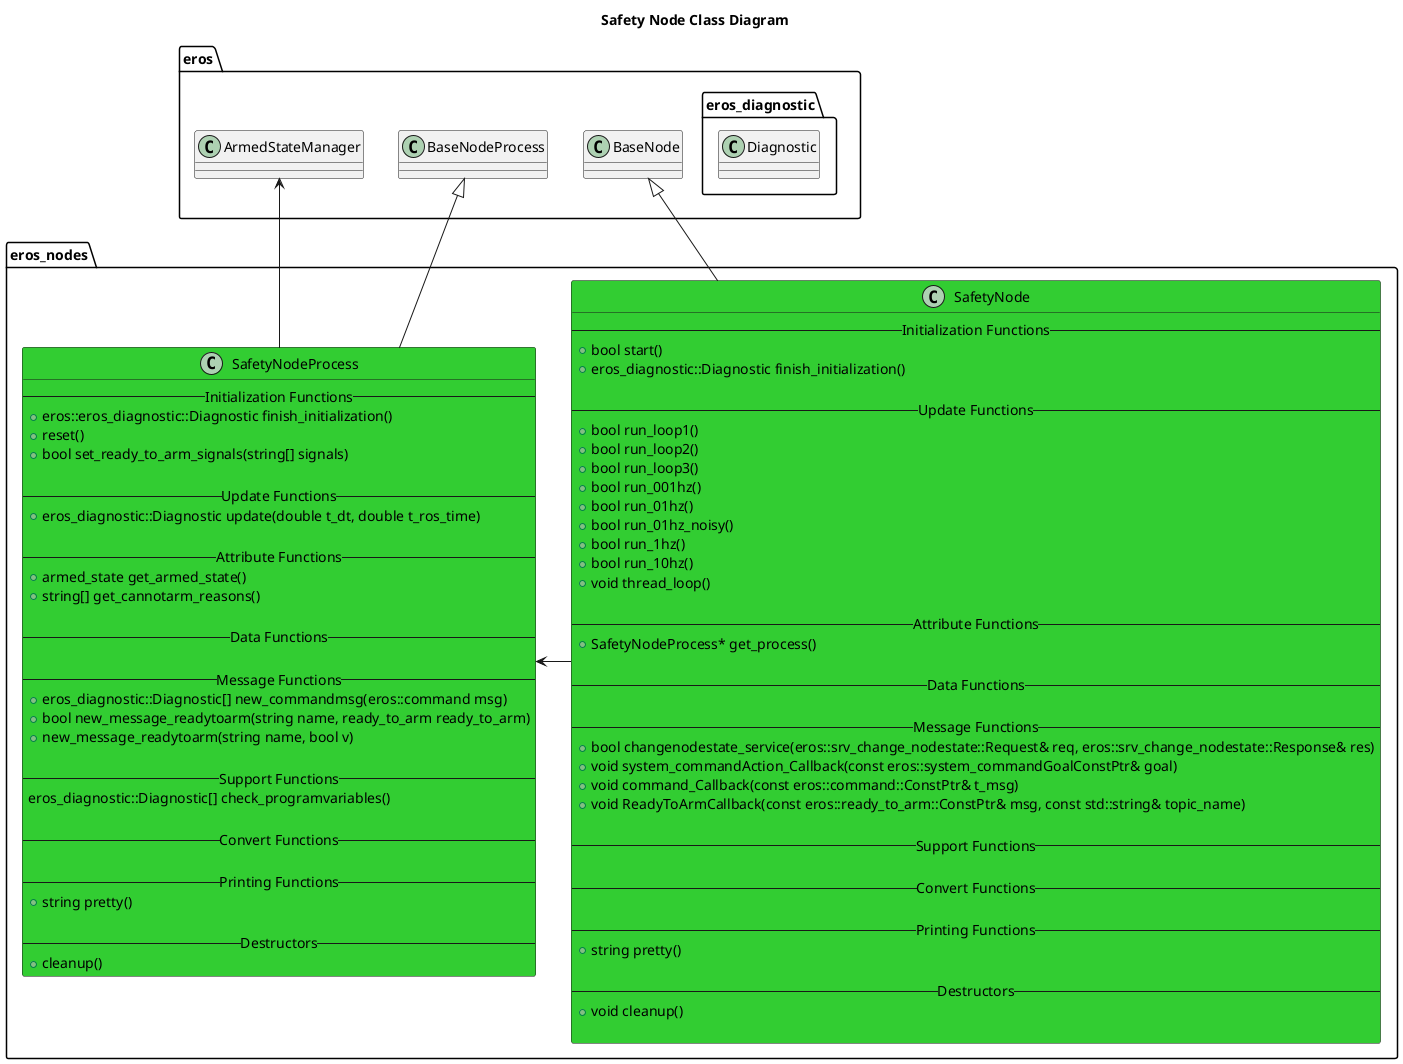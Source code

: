 @startuml
title Safety Node Class Diagram
package eros {
    class BaseNode
    class BaseNodeProcess
    class ArmedStateManager
    namespace eros_diagnostic {
        class Diagnostic
    }
}
namespace eros_nodes {
    class SafetyNode #LimeGreen {
        -- Initialization Functions --
        +bool start()
        +eros_diagnostic::Diagnostic finish_initialization()
        
        -- Update Functions --
        +bool run_loop1()
        +bool run_loop2()
        +bool run_loop3()
        +bool run_001hz()
        +bool run_01hz()
        +bool run_01hz_noisy()
        +bool run_1hz()
        +bool run_10hz()
        +void thread_loop()

        -- Attribute Functions --
        +SafetyNodeProcess* get_process()

        -- Data Functions --

        -- Message Functions --
        +bool changenodestate_service(eros::srv_change_nodestate::Request& req, eros::srv_change_nodestate::Response& res)
        +void system_commandAction_Callback(const eros::system_commandGoalConstPtr& goal)
        +void command_Callback(const eros::command::ConstPtr& t_msg)
        +void ReadyToArmCallback(const eros::ready_to_arm::ConstPtr& msg, const std::string& topic_name)

        -- Support Functions --

        -- Convert Functions --
        
        -- Printing Functions --
        +string pretty()

        -- Destructors --
        +void cleanup()
    
    }
    class SafetyNodeProcess #LimeGreen {
        -- Initialization Functions --
        +eros::eros_diagnostic::Diagnostic finish_initialization()
        +reset()
        +bool set_ready_to_arm_signals(string[] signals)

        -- Update Functions --
        +eros_diagnostic::Diagnostic update(double t_dt, double t_ros_time)

        -- Attribute Functions --
        +armed_state get_armed_state()
        +string[] get_cannotarm_reasons()

        -- Data Functions --

        -- Message Functions --
        +eros_diagnostic::Diagnostic[] new_commandmsg(eros::command msg)
        +bool new_message_readytoarm(string name, ready_to_arm ready_to_arm)
        +new_message_readytoarm(string name, bool v)

        -- Support Functions --
        eros_diagnostic::Diagnostic[] check_programvariables()

        -- Convert Functions --
        
        -- Printing Functions --
        +string pretty()

        -- Destructors --
        +cleanup()
    }

    BaseNode <|-- SafetyNode
    BaseNodeProcess <|-- SafetyNodeProcess
    SafetyNode -> SafetyNodeProcess 
    SafetyNodeProcess --> ArmedStateManager
}

@enduml